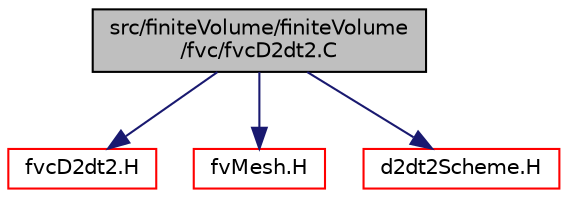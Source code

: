 digraph "src/finiteVolume/finiteVolume/fvc/fvcD2dt2.C"
{
  bgcolor="transparent";
  edge [fontname="Helvetica",fontsize="10",labelfontname="Helvetica",labelfontsize="10"];
  node [fontname="Helvetica",fontsize="10",shape=record];
  Node1 [label="src/finiteVolume/finiteVolume\l/fvc/fvcD2dt2.C",height=0.2,width=0.4,color="black", fillcolor="grey75", style="filled", fontcolor="black"];
  Node1 -> Node2 [color="midnightblue",fontsize="10",style="solid",fontname="Helvetica"];
  Node2 [label="fvcD2dt2.H",height=0.2,width=0.4,color="red",URL="$a05832.html",tooltip="Calculate the second temporal derivative. "];
  Node1 -> Node3 [color="midnightblue",fontsize="10",style="solid",fontname="Helvetica"];
  Node3 [label="fvMesh.H",height=0.2,width=0.4,color="red",URL="$a06028.html"];
  Node1 -> Node4 [color="midnightblue",fontsize="10",style="solid",fontname="Helvetica"];
  Node4 [label="d2dt2Scheme.H",height=0.2,width=0.4,color="red",URL="$a05780.html"];
}
